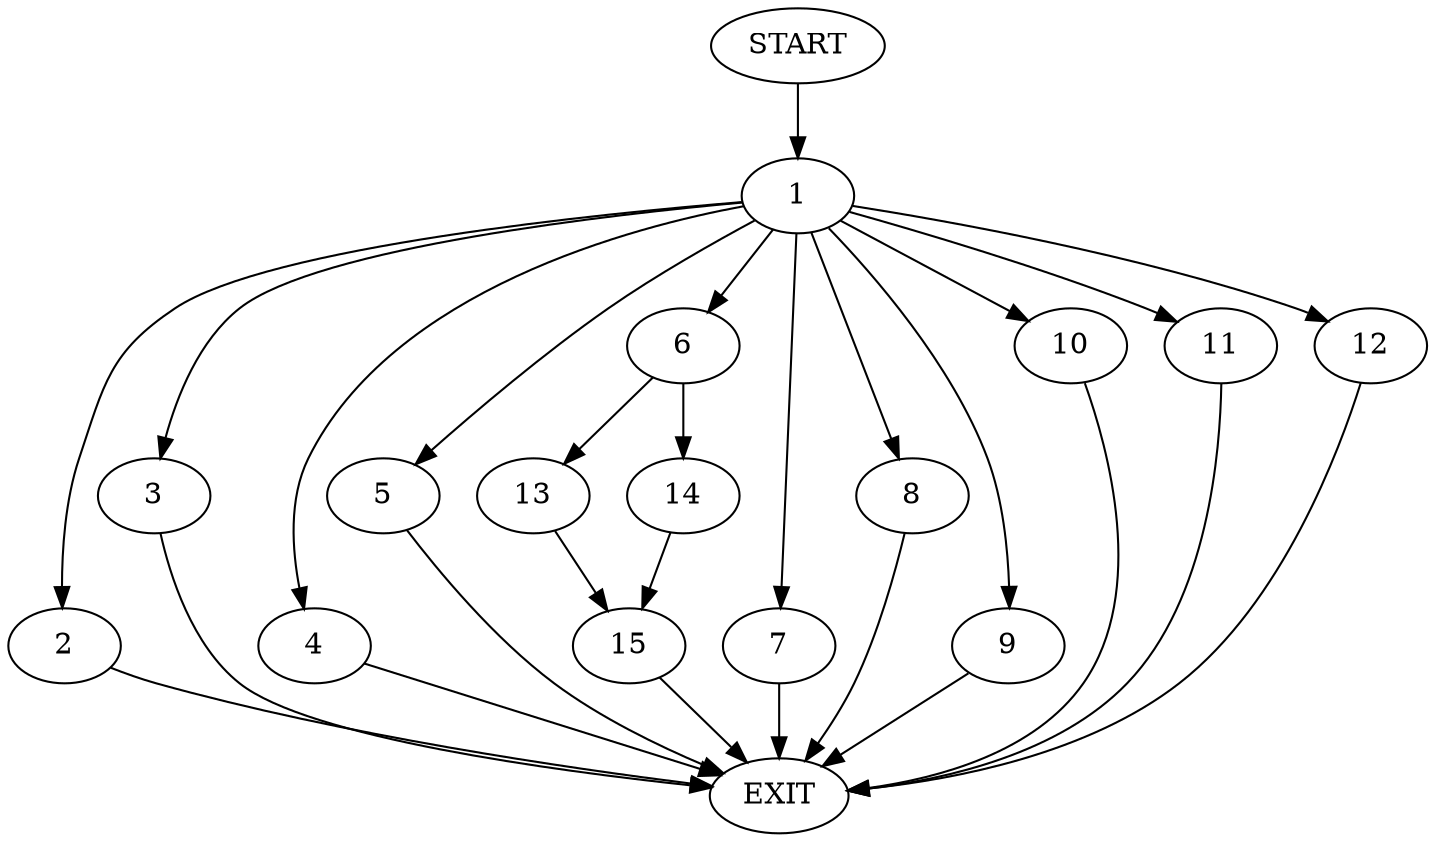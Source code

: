 digraph {
0 [label="START"]
16 [label="EXIT"]
0 -> 1
1 -> 2
1 -> 3
1 -> 4
1 -> 5
1 -> 6
1 -> 7
1 -> 8
1 -> 9
1 -> 10
1 -> 11
1 -> 12
9 -> 16
5 -> 16
3 -> 16
4 -> 16
6 -> 13
6 -> 14
12 -> 16
11 -> 16
7 -> 16
2 -> 16
8 -> 16
10 -> 16
14 -> 15
13 -> 15
15 -> 16
}

